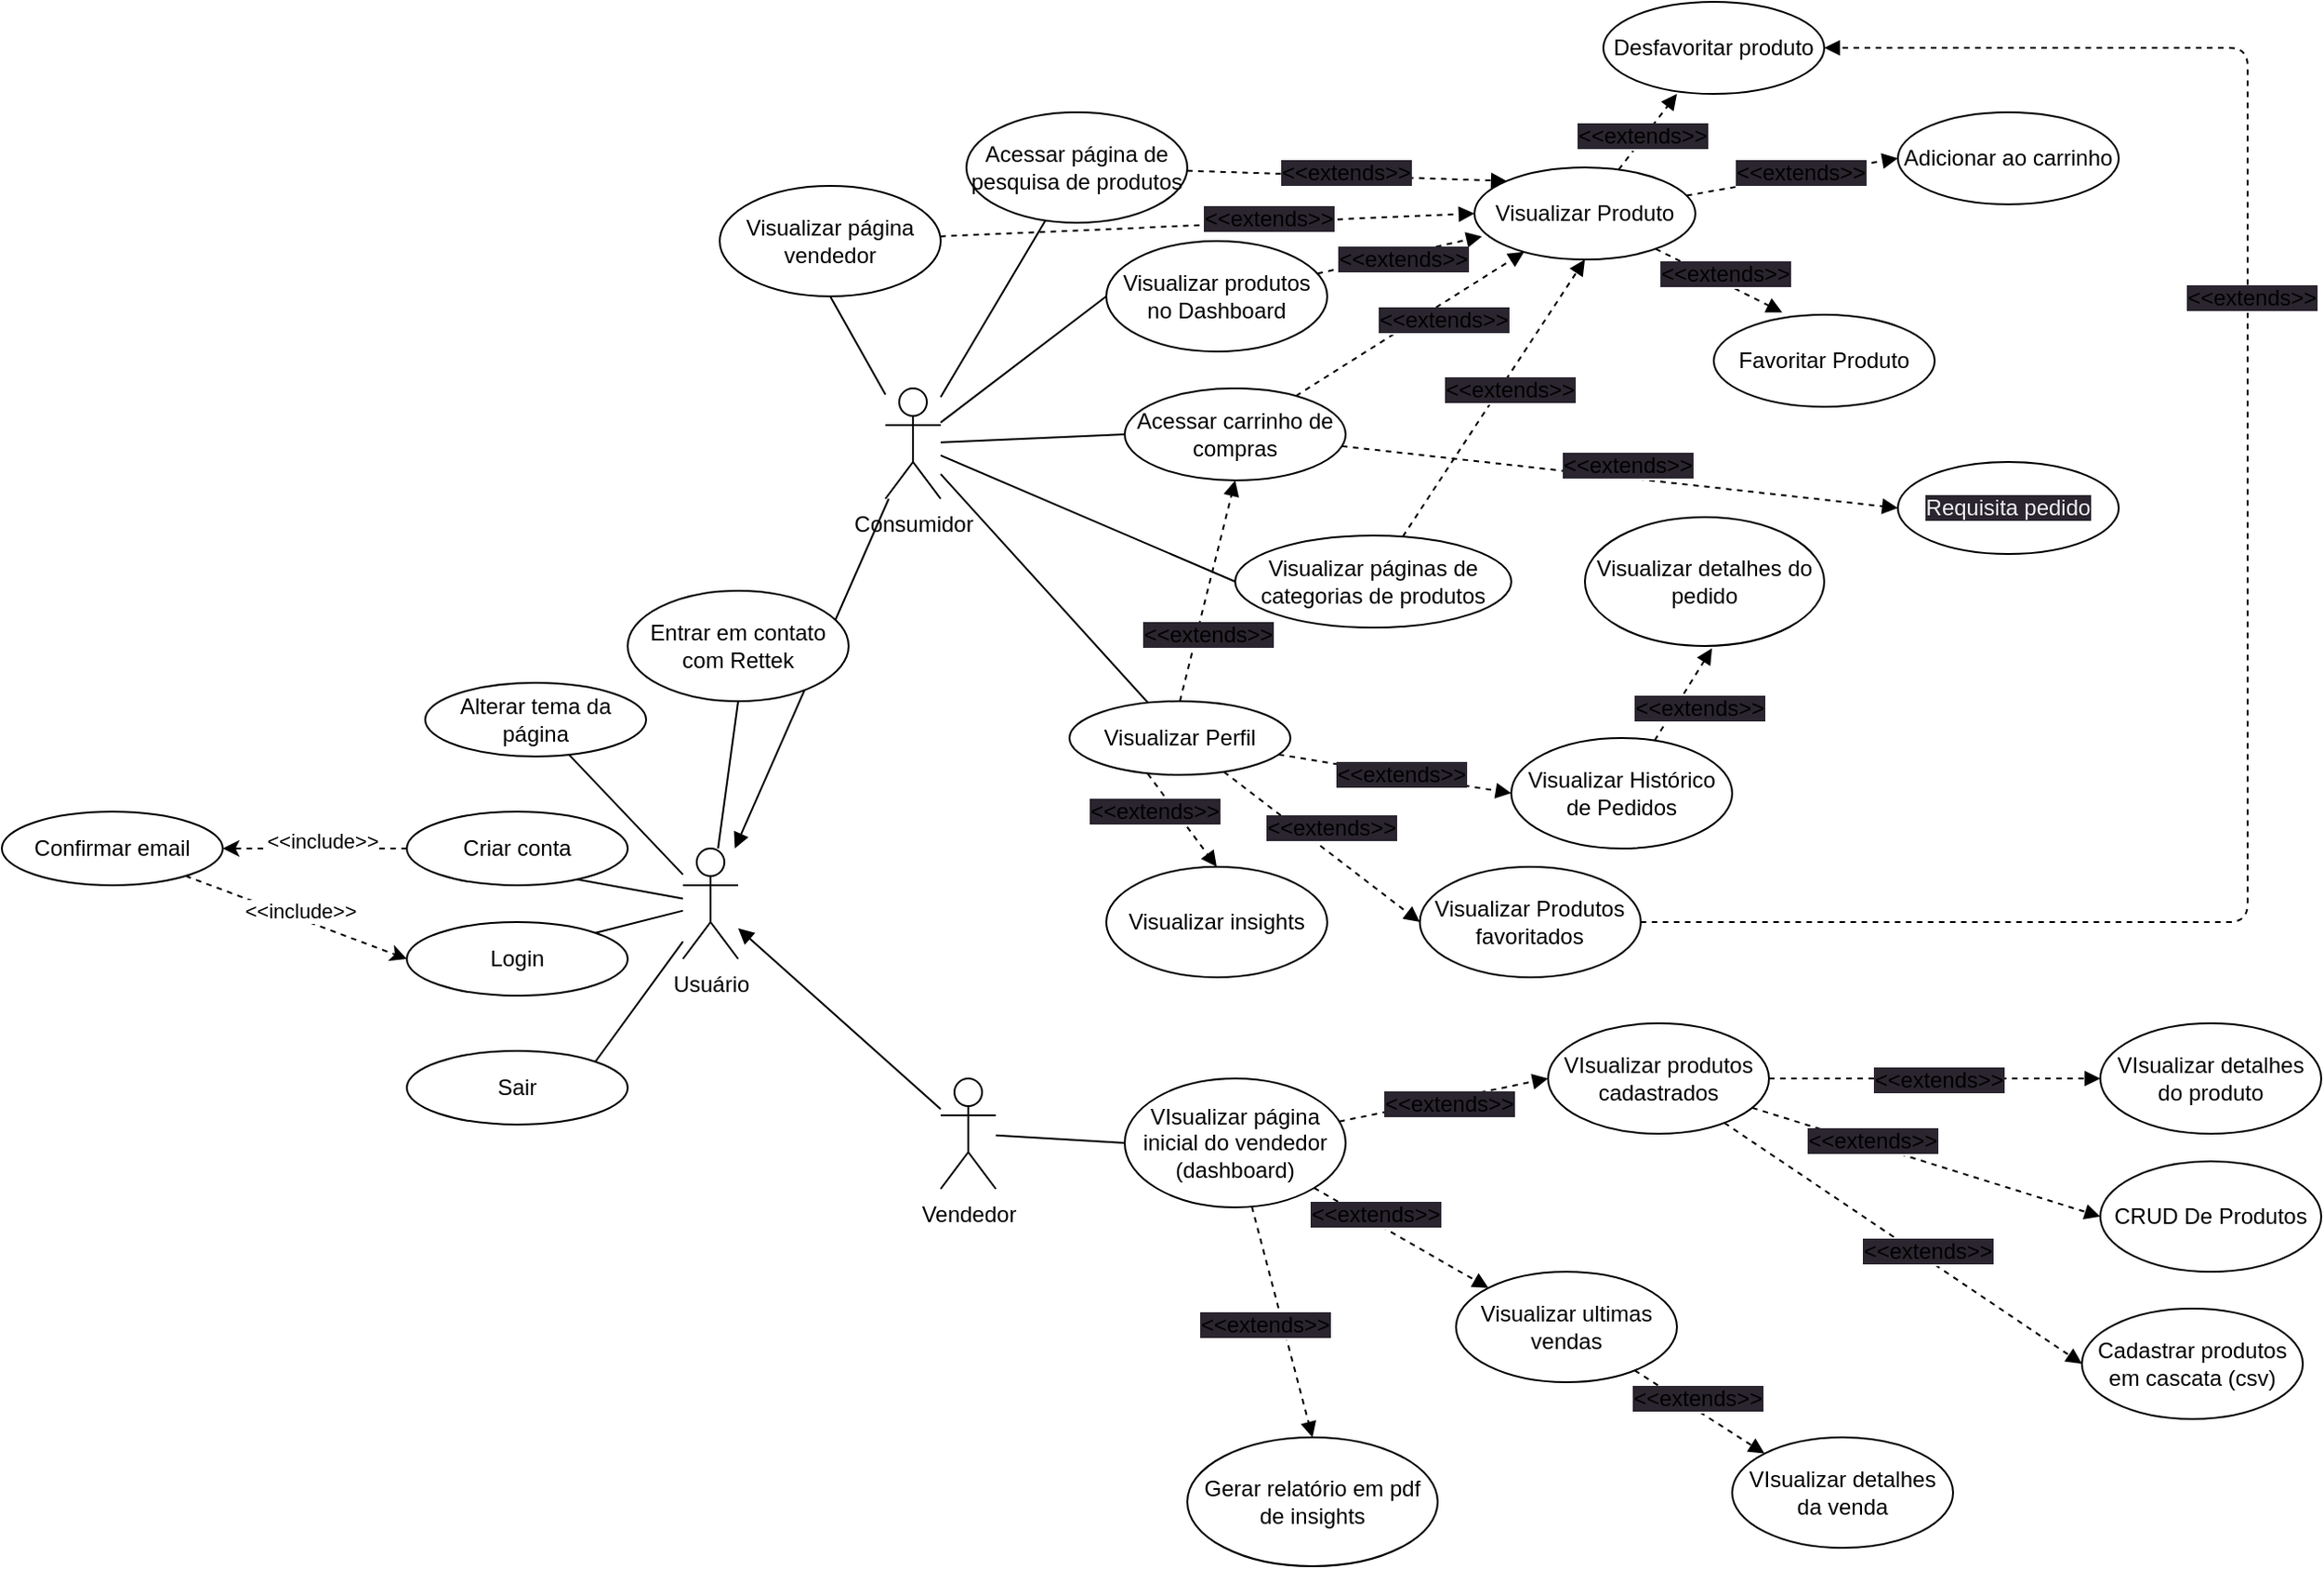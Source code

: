 <mxfile>
    <diagram id="SHxfflHuVev3UwMks305" name="Página-1">
        <mxGraphModel dx="1608" dy="1702" grid="1" gridSize="10" guides="1" tooltips="1" connect="1" arrows="1" fold="1" page="1" pageScale="1" pageWidth="827" pageHeight="1169" math="0" shadow="0">
            <root>
                <mxCell id="0"/>
                <mxCell id="1" parent="0"/>
                <mxCell id="12" style="edgeStyle=none;html=1;endArrow=block;endFill=1;" parent="1" source="2" target="5" edge="1">
                    <mxGeometry relative="1" as="geometry"/>
                </mxCell>
                <mxCell id="14" style="edgeStyle=none;html=1;endArrow=none;endFill=0;entryX=0;entryY=0.5;entryDx=0;entryDy=0;" parent="1" source="2" target="15" edge="1">
                    <mxGeometry relative="1" as="geometry">
                        <mxPoint x="470" y="140" as="targetPoint"/>
                    </mxGeometry>
                </mxCell>
                <mxCell id="18" style="edgeStyle=none;html=1;endArrow=none;endFill=0;entryX=0;entryY=0.5;entryDx=0;entryDy=0;" parent="1" source="2" target="19" edge="1">
                    <mxGeometry relative="1" as="geometry">
                        <mxPoint x="480" y="260" as="targetPoint"/>
                    </mxGeometry>
                </mxCell>
                <mxCell id="20" style="edgeStyle=none;html=1;endArrow=none;endFill=0;entryX=0;entryY=0.5;entryDx=0;entryDy=0;" parent="1" source="2" target="21" edge="1">
                    <mxGeometry relative="1" as="geometry">
                        <mxPoint x="430" y="250" as="targetPoint"/>
                    </mxGeometry>
                </mxCell>
                <mxCell id="22" style="edgeStyle=none;html=1;endArrow=none;endFill=0;" parent="1" source="2" target="23" edge="1">
                    <mxGeometry relative="1" as="geometry">
                        <mxPoint x="380" y="70" as="targetPoint"/>
                    </mxGeometry>
                </mxCell>
                <mxCell id="47" style="edgeStyle=none;html=1;endArrow=none;endFill=0;" parent="1" source="2" target="36" edge="1">
                    <mxGeometry relative="1" as="geometry"/>
                </mxCell>
                <mxCell id="64" style="edgeStyle=none;html=1;endArrow=none;endFill=0;entryX=0.5;entryY=1;entryDx=0;entryDy=0;" parent="1" source="2" target="65" edge="1">
                    <mxGeometry relative="1" as="geometry">
                        <mxPoint x="290" y="110" as="targetPoint"/>
                    </mxGeometry>
                </mxCell>
                <mxCell id="2" value="Consumidor" style="shape=umlActor;verticalLabelPosition=bottom;verticalAlign=top;html=1;outlineConnect=0;" parent="1" vertex="1">
                    <mxGeometry x="310" y="150" width="30" height="60" as="geometry"/>
                </mxCell>
                <mxCell id="13" style="edgeStyle=none;html=1;endArrow=block;endFill=1;" parent="1" source="3" target="5" edge="1">
                    <mxGeometry relative="1" as="geometry"/>
                </mxCell>
                <mxCell id="91" style="edgeStyle=none;html=1;endArrow=none;endFill=0;entryX=0;entryY=0.5;entryDx=0;entryDy=0;" parent="1" source="3" target="92" edge="1">
                    <mxGeometry relative="1" as="geometry">
                        <mxPoint x="430" y="560" as="targetPoint"/>
                    </mxGeometry>
                </mxCell>
                <mxCell id="3" value="Vendedor" style="shape=umlActor;verticalLabelPosition=bottom;verticalAlign=top;html=1;outlineConnect=0;" parent="1" vertex="1">
                    <mxGeometry x="340" y="525" width="30" height="60" as="geometry"/>
                </mxCell>
                <mxCell id="6" style="edgeStyle=none;html=1;endArrow=none;endFill=0;entryX=1;entryY=0;entryDx=0;entryDy=0;" parent="1" source="5" target="7" edge="1">
                    <mxGeometry relative="1" as="geometry">
                        <mxPoint x="550" y="420" as="targetPoint"/>
                    </mxGeometry>
                </mxCell>
                <mxCell id="31" style="edgeStyle=none;html=1;endArrow=none;endFill=0;entryX=1;entryY=0;entryDx=0;entryDy=0;" parent="1" source="5" target="32" edge="1">
                    <mxGeometry relative="1" as="geometry">
                        <mxPoint x="140" y="520" as="targetPoint"/>
                    </mxGeometry>
                </mxCell>
                <mxCell id="33" style="edgeStyle=none;html=1;endArrow=none;endFill=0;" parent="1" source="5" target="34" edge="1">
                    <mxGeometry relative="1" as="geometry">
                        <mxPoint x="170" y="350" as="targetPoint"/>
                    </mxGeometry>
                </mxCell>
                <mxCell id="37" style="edgeStyle=none;html=1;endArrow=none;endFill=0;entryX=0.5;entryY=1;entryDx=0;entryDy=0;" parent="1" source="5" target="29" edge="1">
                    <mxGeometry relative="1" as="geometry">
                        <mxPoint x="175" y="200" as="targetPoint"/>
                    </mxGeometry>
                </mxCell>
                <mxCell id="5" value="Usuário" style="shape=umlActor;verticalLabelPosition=bottom;verticalAlign=top;html=1;outlineConnect=0;" parent="1" vertex="1">
                    <mxGeometry x="200" y="400" width="30" height="60" as="geometry"/>
                </mxCell>
                <mxCell id="7" value="Login" style="ellipse;whiteSpace=wrap;html=1;" parent="1" vertex="1">
                    <mxGeometry x="50" y="440" width="120" height="40" as="geometry"/>
                </mxCell>
                <mxCell id="8" style="edgeStyle=none;html=1;endArrow=none;endFill=0;entryX=0;entryY=0.5;entryDx=0;entryDy=0;" parent="1" source="5" target="9" edge="1">
                    <mxGeometry relative="1" as="geometry">
                        <mxPoint x="570" y="310" as="targetPoint"/>
                        <mxPoint x="220" y="320" as="sourcePoint"/>
                    </mxGeometry>
                </mxCell>
                <mxCell id="85" style="edgeStyle=none;html=1;dashed=1;entryX=1;entryY=0.5;entryDx=0;entryDy=0;" parent="1" source="9" target="86" edge="1">
                    <mxGeometry relative="1" as="geometry">
                        <mxPoint y="390" as="targetPoint"/>
                    </mxGeometry>
                </mxCell>
                <mxCell id="87" value="&amp;lt;&amp;lt;include&amp;gt;&amp;gt;" style="edgeLabel;html=1;align=center;verticalAlign=middle;resizable=0;points=[];" parent="85" vertex="1" connectable="0">
                    <mxGeometry x="-0.419" relative="1" as="geometry">
                        <mxPoint x="-17" y="-4" as="offset"/>
                    </mxGeometry>
                </mxCell>
                <mxCell id="9" value="Criar conta" style="ellipse;whiteSpace=wrap;html=1;" parent="1" vertex="1">
                    <mxGeometry x="50" y="380" width="120" height="40" as="geometry"/>
                </mxCell>
                <mxCell id="39" style="edgeStyle=none;html=1;entryX=0.034;entryY=0.749;entryDx=0;entryDy=0;entryPerimeter=0;endArrow=block;endFill=1;dashed=1;" parent="1" source="15" target="25" edge="1">
                    <mxGeometry relative="1" as="geometry"/>
                </mxCell>
                <mxCell id="45" value="&lt;span style=&quot;font-size: 12px; background-color: rgb(42, 37, 47);&quot;&gt;&amp;lt;&amp;lt;extends&amp;gt;&amp;gt;&lt;/span&gt;" style="edgeLabel;html=1;align=center;verticalAlign=middle;resizable=0;points=[];" parent="39" vertex="1" connectable="0">
                    <mxGeometry x="0.248" relative="1" as="geometry">
                        <mxPoint x="-10" y="5" as="offset"/>
                    </mxGeometry>
                </mxCell>
                <mxCell id="15" value="Visualizar produtos no Dashboard" style="ellipse;whiteSpace=wrap;html=1;" parent="1" vertex="1">
                    <mxGeometry x="430" y="70" width="120" height="60" as="geometry"/>
                </mxCell>
                <mxCell id="40" style="edgeStyle=none;html=1;endArrow=block;endFill=1;dashed=1;" parent="1" source="19" target="25" edge="1">
                    <mxGeometry relative="1" as="geometry"/>
                </mxCell>
                <mxCell id="44" value="&lt;span style=&quot;font-size: 12px; background-color: rgb(42, 37, 47);&quot;&gt;&amp;lt;&amp;lt;extends&amp;gt;&amp;gt;&lt;/span&gt;" style="edgeLabel;html=1;align=center;verticalAlign=middle;resizable=0;points=[];" parent="40" vertex="1" connectable="0">
                    <mxGeometry x="0.297" y="3" relative="1" as="geometry">
                        <mxPoint x="1" y="12" as="offset"/>
                    </mxGeometry>
                </mxCell>
                <mxCell id="77" style="edgeStyle=none;html=1;dashed=1;endArrow=block;endFill=1;entryX=0;entryY=0.5;entryDx=0;entryDy=0;" parent="1" source="19" target="79" edge="1">
                    <mxGeometry relative="1" as="geometry">
                        <mxPoint x="920" y="210" as="targetPoint"/>
                    </mxGeometry>
                </mxCell>
                <mxCell id="19" value="Acessar carrinho de compras" style="ellipse;whiteSpace=wrap;html=1;" parent="1" vertex="1">
                    <mxGeometry x="440" y="150" width="120" height="50" as="geometry"/>
                </mxCell>
                <mxCell id="41" style="edgeStyle=none;html=1;entryX=0.5;entryY=1;entryDx=0;entryDy=0;endArrow=block;endFill=1;dashed=1;" parent="1" source="21" target="25" edge="1">
                    <mxGeometry relative="1" as="geometry"/>
                </mxCell>
                <mxCell id="43" value="&lt;span style=&quot;font-size: 12px; background-color: rgb(42, 37, 47);&quot;&gt;&amp;lt;&amp;lt;extends&amp;gt;&amp;gt;&lt;/span&gt;" style="edgeLabel;html=1;align=center;verticalAlign=middle;resizable=0;points=[];" parent="41" vertex="1" connectable="0">
                    <mxGeometry x="-0.251" y="-4" relative="1" as="geometry">
                        <mxPoint x="17" y="-26" as="offset"/>
                    </mxGeometry>
                </mxCell>
                <mxCell id="21" value="Visualizar páginas de categorias de produtos" style="ellipse;whiteSpace=wrap;html=1;" parent="1" vertex="1">
                    <mxGeometry x="500" y="230" width="150" height="50" as="geometry"/>
                </mxCell>
                <mxCell id="38" style="edgeStyle=none;html=1;entryX=0;entryY=0;entryDx=0;entryDy=0;endArrow=block;endFill=1;dashed=1;" parent="1" source="23" target="25" edge="1">
                    <mxGeometry relative="1" as="geometry"/>
                </mxCell>
                <mxCell id="46" value="&lt;span style=&quot;font-size: 12px; background-color: rgb(42, 37, 47);&quot;&gt;&amp;lt;&amp;lt;extends&amp;gt;&amp;gt;&lt;/span&gt;" style="edgeLabel;html=1;align=center;verticalAlign=middle;resizable=0;points=[];" parent="38" vertex="1" connectable="0">
                    <mxGeometry x="0.32" y="3" relative="1" as="geometry">
                        <mxPoint x="-29" as="offset"/>
                    </mxGeometry>
                </mxCell>
                <mxCell id="23" value="Acessar página de pesquisa de produtos" style="ellipse;whiteSpace=wrap;html=1;" parent="1" vertex="1">
                    <mxGeometry x="354" width="120" height="60" as="geometry"/>
                </mxCell>
                <mxCell id="68" style="edgeStyle=none;html=1;dashed=1;endArrow=block;endFill=1;entryX=0.31;entryY=-0.026;entryDx=0;entryDy=0;entryPerimeter=0;" parent="1" source="25" target="69" edge="1">
                    <mxGeometry relative="1" as="geometry">
                        <mxPoint x="800" y="110" as="targetPoint"/>
                    </mxGeometry>
                </mxCell>
                <mxCell id="70" style="edgeStyle=none;html=1;dashed=1;endArrow=block;endFill=1;entryX=0;entryY=0.5;entryDx=0;entryDy=0;" parent="1" source="25" target="71" edge="1">
                    <mxGeometry relative="1" as="geometry">
                        <mxPoint x="810" y="40" as="targetPoint"/>
                    </mxGeometry>
                </mxCell>
                <mxCell id="72" style="edgeStyle=none;html=1;dashed=1;endArrow=block;endFill=1;" parent="1" source="25" edge="1">
                    <mxGeometry relative="1" as="geometry">
                        <mxPoint x="740" y="-10" as="targetPoint"/>
                    </mxGeometry>
                </mxCell>
                <mxCell id="25" value="Visualizar Produto" style="ellipse;whiteSpace=wrap;html=1;" parent="1" vertex="1">
                    <mxGeometry x="630" y="30" width="120" height="50" as="geometry"/>
                </mxCell>
                <mxCell id="29" value="Entrar em contato com Rettek" style="ellipse;whiteSpace=wrap;html=1;" parent="1" vertex="1">
                    <mxGeometry x="170" y="260" width="120" height="60" as="geometry"/>
                </mxCell>
                <mxCell id="32" value="Sair" style="ellipse;whiteSpace=wrap;html=1;" parent="1" vertex="1">
                    <mxGeometry x="50" y="510" width="120" height="40" as="geometry"/>
                </mxCell>
                <mxCell id="34" value="Alterar tema da página" style="ellipse;whiteSpace=wrap;html=1;" parent="1" vertex="1">
                    <mxGeometry x="60" y="310" width="120" height="40" as="geometry"/>
                </mxCell>
                <mxCell id="48" style="edgeStyle=none;html=1;endArrow=block;endFill=1;dashed=1;entryX=0;entryY=0.5;entryDx=0;entryDy=0;" parent="1" source="36" target="50" edge="1">
                    <mxGeometry relative="1" as="geometry">
                        <mxPoint x="660" y="370" as="targetPoint"/>
                    </mxGeometry>
                </mxCell>
                <mxCell id="49" value="&lt;span style=&quot;font-size: 12px; background-color: rgb(42, 37, 47);&quot;&gt;&amp;lt;&amp;lt;extends&amp;gt;&amp;gt;&lt;/span&gt;" style="edgeLabel;html=1;align=center;verticalAlign=middle;resizable=0;points=[];" parent="48" vertex="1" connectable="0">
                    <mxGeometry x="-0.34" y="-2" relative="1" as="geometry">
                        <mxPoint x="24" y="2" as="offset"/>
                    </mxGeometry>
                </mxCell>
                <mxCell id="36" value="Visualizar Perfil" style="ellipse;whiteSpace=wrap;html=1;" parent="1" vertex="1">
                    <mxGeometry x="410" y="320" width="120" height="40" as="geometry"/>
                </mxCell>
                <mxCell id="57" style="edgeStyle=none;html=1;dashed=1;endArrow=block;endFill=1;entryX=0.531;entryY=1.018;entryDx=0;entryDy=0;entryPerimeter=0;" parent="1" source="50" target="60" edge="1">
                    <mxGeometry relative="1" as="geometry">
                        <mxPoint x="880" y="390" as="targetPoint"/>
                    </mxGeometry>
                </mxCell>
                <mxCell id="59" value="&lt;span style=&quot;font-size: 12px; background-color: rgb(42, 37, 47);&quot;&gt;&amp;lt;&amp;lt;extends&amp;gt;&amp;gt;&lt;/span&gt;" style="edgeLabel;html=1;align=center;verticalAlign=middle;resizable=0;points=[];" parent="57" vertex="1" connectable="0">
                    <mxGeometry x="-0.37" y="-2" relative="1" as="geometry">
                        <mxPoint x="12" y="-3" as="offset"/>
                    </mxGeometry>
                </mxCell>
                <mxCell id="50" value="Visualizar Histórico de Pedidos" style="ellipse;whiteSpace=wrap;html=1;" parent="1" vertex="1">
                    <mxGeometry x="650" y="340" width="120" height="60" as="geometry"/>
                </mxCell>
                <mxCell id="51" style="edgeStyle=none;html=1;endArrow=block;endFill=1;dashed=1;entryX=0;entryY=0.5;entryDx=0;entryDy=0;" parent="1" source="36" target="53" edge="1">
                    <mxGeometry relative="1" as="geometry">
                        <mxPoint x="610.33" y="440" as="targetPoint"/>
                        <mxPoint x="473.996" y="418.944" as="sourcePoint"/>
                    </mxGeometry>
                </mxCell>
                <mxCell id="52" value="&lt;span style=&quot;font-size: 12px; background-color: rgb(42, 37, 47);&quot;&gt;&amp;lt;&amp;lt;extends&amp;gt;&amp;gt;&lt;/span&gt;" style="edgeLabel;html=1;align=center;verticalAlign=middle;resizable=0;points=[];" parent="51" vertex="1" connectable="0">
                    <mxGeometry x="-0.34" y="-2" relative="1" as="geometry">
                        <mxPoint x="24" y="2" as="offset"/>
                    </mxGeometry>
                </mxCell>
                <mxCell id="83" style="edgeStyle=none;html=1;dashed=1;endArrow=block;endFill=1;entryX=1;entryY=0.5;entryDx=0;entryDy=0;" parent="1" source="53" target="73" edge="1">
                    <mxGeometry relative="1" as="geometry">
                        <mxPoint x="931.026" y="-100" as="targetPoint"/>
                        <Array as="points">
                            <mxPoint x="1050" y="440"/>
                            <mxPoint x="1050" y="-35"/>
                        </Array>
                    </mxGeometry>
                </mxCell>
                <mxCell id="84" value="&lt;span style=&quot;font-size: 12px; background-color: rgb(42, 37, 47);&quot;&gt;&amp;lt;&amp;lt;extends&amp;gt;&amp;gt;&lt;/span&gt;" style="edgeLabel;html=1;align=center;verticalAlign=middle;resizable=0;points=[];" parent="83" vertex="1" connectable="0">
                    <mxGeometry x="0.292" y="-2" relative="1" as="geometry">
                        <mxPoint as="offset"/>
                    </mxGeometry>
                </mxCell>
                <mxCell id="53" value="Visualizar Produtos favoritados" style="ellipse;whiteSpace=wrap;html=1;" parent="1" vertex="1">
                    <mxGeometry x="600.33" y="410" width="120" height="60" as="geometry"/>
                </mxCell>
                <mxCell id="54" style="edgeStyle=none;html=1;endArrow=block;endFill=1;dashed=1;entryX=0.5;entryY=1;entryDx=0;entryDy=0;" parent="1" target="19" edge="1">
                    <mxGeometry relative="1" as="geometry">
                        <mxPoint x="478.165" y="410" as="targetPoint"/>
                        <mxPoint x="470" y="320" as="sourcePoint"/>
                    </mxGeometry>
                </mxCell>
                <mxCell id="55" value="&lt;span style=&quot;font-size: 12px; background-color: rgb(42, 37, 47);&quot;&gt;&amp;lt;&amp;lt;extends&amp;gt;&amp;gt;&lt;/span&gt;" style="edgeLabel;html=1;align=center;verticalAlign=middle;resizable=0;points=[];" parent="54" vertex="1" connectable="0">
                    <mxGeometry x="-0.34" y="-2" relative="1" as="geometry">
                        <mxPoint x="3" y="3" as="offset"/>
                    </mxGeometry>
                </mxCell>
                <mxCell id="60" value="Visualizar detalhes do pedido" style="ellipse;whiteSpace=wrap;html=1;" parent="1" vertex="1">
                    <mxGeometry x="690" y="220" width="130" height="70" as="geometry"/>
                </mxCell>
                <mxCell id="61" style="edgeStyle=none;html=1;endArrow=block;endFill=1;dashed=1;entryX=0.5;entryY=0;entryDx=0;entryDy=0;exitX=0.354;exitY=0.984;exitDx=0;exitDy=0;exitPerimeter=0;" parent="1" source="36" target="63" edge="1">
                    <mxGeometry relative="1" as="geometry">
                        <mxPoint x="506.47" y="480" as="targetPoint"/>
                        <mxPoint x="389.996" y="398.351" as="sourcePoint"/>
                    </mxGeometry>
                </mxCell>
                <mxCell id="62" value="&lt;span style=&quot;font-size: 12px; background-color: rgb(42, 37, 47);&quot;&gt;&amp;lt;&amp;lt;extends&amp;gt;&amp;gt;&lt;/span&gt;" style="edgeLabel;html=1;align=center;verticalAlign=middle;resizable=0;points=[];" parent="61" vertex="1" connectable="0">
                    <mxGeometry x="-0.34" y="-2" relative="1" as="geometry">
                        <mxPoint x="-8" y="2" as="offset"/>
                    </mxGeometry>
                </mxCell>
                <mxCell id="63" value="Visualizar insights" style="ellipse;whiteSpace=wrap;html=1;" parent="1" vertex="1">
                    <mxGeometry x="430" y="410" width="120" height="60" as="geometry"/>
                </mxCell>
                <mxCell id="66" style="edgeStyle=none;html=1;entryX=0;entryY=0.5;entryDx=0;entryDy=0;endArrow=block;endFill=1;dashed=1;" parent="1" source="65" target="25" edge="1">
                    <mxGeometry relative="1" as="geometry"/>
                </mxCell>
                <mxCell id="67" value="&lt;span style=&quot;font-size: 12px; background-color: rgb(42, 37, 47);&quot;&gt;&amp;lt;&amp;lt;extends&amp;gt;&amp;gt;&lt;/span&gt;" style="edgeLabel;html=1;align=center;verticalAlign=middle;resizable=0;points=[];" parent="66" vertex="1" connectable="0">
                    <mxGeometry x="0.23" y="2" relative="1" as="geometry">
                        <mxPoint as="offset"/>
                    </mxGeometry>
                </mxCell>
                <mxCell id="65" value="Visualizar página vendedor" style="ellipse;whiteSpace=wrap;html=1;" parent="1" vertex="1">
                    <mxGeometry x="220" y="40" width="120" height="60" as="geometry"/>
                </mxCell>
                <mxCell id="69" value="Favoritar Produto" style="ellipse;whiteSpace=wrap;html=1;" parent="1" vertex="1">
                    <mxGeometry x="760" y="110" width="120" height="50" as="geometry"/>
                </mxCell>
                <mxCell id="71" value="Adicionar ao carrinho" style="ellipse;whiteSpace=wrap;html=1;" parent="1" vertex="1">
                    <mxGeometry x="860" width="120" height="50" as="geometry"/>
                </mxCell>
                <mxCell id="73" value="Desfavoritar produto" style="ellipse;whiteSpace=wrap;html=1;" parent="1" vertex="1">
                    <mxGeometry x="700" y="-60" width="120" height="50" as="geometry"/>
                </mxCell>
                <mxCell id="74" value="&lt;span style=&quot;font-size: 12px; background-color: rgb(42, 37, 47);&quot;&gt;&amp;lt;&amp;lt;extends&amp;gt;&amp;gt;&lt;/span&gt;" style="edgeLabel;html=1;align=center;verticalAlign=middle;resizable=0;points=[];" parent="1" vertex="1" connectable="0">
                    <mxGeometry x="574.995" y="34.997" as="geometry">
                        <mxPoint x="146" y="-22" as="offset"/>
                    </mxGeometry>
                </mxCell>
                <mxCell id="75" value="&lt;span style=&quot;font-size: 12px; background-color: rgb(42, 37, 47);&quot;&gt;&amp;lt;&amp;lt;extends&amp;gt;&amp;gt;&lt;/span&gt;" style="edgeLabel;html=1;align=center;verticalAlign=middle;resizable=0;points=[];" parent="1" vertex="1" connectable="0">
                    <mxGeometry x="660.325" y="54.997" as="geometry">
                        <mxPoint x="146" y="-22" as="offset"/>
                    </mxGeometry>
                </mxCell>
                <mxCell id="76" value="&lt;span style=&quot;font-size: 12px; background-color: rgb(42, 37, 47);&quot;&gt;&amp;lt;&amp;lt;extends&amp;gt;&amp;gt;&lt;/span&gt;" style="edgeLabel;html=1;align=center;verticalAlign=middle;resizable=0;points=[];" parent="1" vertex="1" connectable="0">
                    <mxGeometry x="619.995" y="109.997" as="geometry">
                        <mxPoint x="146" y="-22" as="offset"/>
                    </mxGeometry>
                </mxCell>
                <mxCell id="78" value="&lt;span style=&quot;font-size: 12px; background-color: rgb(42, 37, 47);&quot;&gt;&amp;lt;&amp;lt;extends&amp;gt;&amp;gt;&lt;/span&gt;" style="edgeLabel;html=1;align=center;verticalAlign=middle;resizable=0;points=[];" parent="1" vertex="1" connectable="0">
                    <mxGeometry x="709.998" y="189.999" as="geometry">
                        <mxPoint x="3" y="2" as="offset"/>
                    </mxGeometry>
                </mxCell>
                <mxCell id="79" value="&lt;span style=&quot;color: rgb(240, 240, 240); font-family: Helvetica; font-size: 12px; font-style: normal; font-variant-ligatures: normal; font-variant-caps: normal; font-weight: 400; letter-spacing: normal; orphans: 2; text-align: center; text-indent: 0px; text-transform: none; widows: 2; word-spacing: 0px; -webkit-text-stroke-width: 0px; background-color: rgb(42, 37, 47); text-decoration-thickness: initial; text-decoration-style: initial; text-decoration-color: initial; float: none; display: inline !important;&quot;&gt;Requisita pedido&lt;/span&gt;" style="ellipse;whiteSpace=wrap;html=1;" parent="1" vertex="1">
                    <mxGeometry x="860" y="190" width="120" height="50" as="geometry"/>
                </mxCell>
                <mxCell id="89" style="edgeStyle=none;html=1;entryX=0;entryY=0.5;entryDx=0;entryDy=0;dashed=1;" parent="1" source="86" target="7" edge="1">
                    <mxGeometry relative="1" as="geometry"/>
                </mxCell>
                <mxCell id="86" value="Confirmar email" style="ellipse;whiteSpace=wrap;html=1;" parent="1" vertex="1">
                    <mxGeometry x="-170" y="380" width="120" height="40" as="geometry"/>
                </mxCell>
                <mxCell id="90" value="&amp;lt;&amp;lt;include&amp;gt;&amp;gt;" style="edgeLabel;html=1;align=center;verticalAlign=middle;resizable=0;points=[];" parent="1" vertex="1" connectable="0">
                    <mxGeometry x="10" y="410" as="geometry">
                        <mxPoint x="-18" y="24" as="offset"/>
                    </mxGeometry>
                </mxCell>
                <mxCell id="93" style="edgeStyle=none;html=1;endArrow=block;endFill=1;dashed=1;entryX=0;entryY=0.5;entryDx=0;entryDy=0;" parent="1" source="92" target="94" edge="1">
                    <mxGeometry relative="1" as="geometry">
                        <mxPoint x="640" y="530" as="targetPoint"/>
                    </mxGeometry>
                </mxCell>
                <mxCell id="95" style="edgeStyle=none;html=1;dashed=1;endArrow=block;endFill=1;entryX=0;entryY=0;entryDx=0;entryDy=0;" parent="1" source="92" target="96" edge="1">
                    <mxGeometry relative="1" as="geometry">
                        <mxPoint x="670" y="620" as="targetPoint"/>
                    </mxGeometry>
                </mxCell>
                <mxCell id="108" style="edgeStyle=none;html=1;dashed=1;endArrow=block;endFill=1;entryX=0.5;entryY=0;entryDx=0;entryDy=0;" parent="1" source="92" target="109" edge="1">
                    <mxGeometry relative="1" as="geometry">
                        <mxPoint x="520" y="710" as="targetPoint"/>
                    </mxGeometry>
                </mxCell>
                <mxCell id="92" value="VIsualizar página inicial do vendedor (dashboard)" style="ellipse;whiteSpace=wrap;html=1;" parent="1" vertex="1">
                    <mxGeometry x="440" y="525" width="120" height="70" as="geometry"/>
                </mxCell>
                <mxCell id="99" style="edgeStyle=none;html=1;dashed=1;endArrow=block;endFill=1;entryX=0;entryY=0.5;entryDx=0;entryDy=0;" parent="1" source="94" target="100" edge="1">
                    <mxGeometry relative="1" as="geometry">
                        <mxPoint x="880" y="530" as="targetPoint"/>
                    </mxGeometry>
                </mxCell>
                <mxCell id="101" style="edgeStyle=none;html=1;dashed=1;endArrow=block;endFill=1;entryX=0;entryY=0.5;entryDx=0;entryDy=0;" parent="1" source="94" target="102" edge="1">
                    <mxGeometry relative="1" as="geometry">
                        <mxPoint x="900" y="600" as="targetPoint"/>
                    </mxGeometry>
                </mxCell>
                <mxCell id="103" style="edgeStyle=none;html=1;dashed=1;endArrow=block;endFill=1;" parent="1" source="94" edge="1">
                    <mxGeometry relative="1" as="geometry">
                        <mxPoint x="960" y="680" as="targetPoint"/>
                    </mxGeometry>
                </mxCell>
                <mxCell id="94" value="VIsualizar produtos cadastrados" style="ellipse;whiteSpace=wrap;html=1;" parent="1" vertex="1">
                    <mxGeometry x="670" y="495" width="120" height="60" as="geometry"/>
                </mxCell>
                <mxCell id="106" style="edgeStyle=none;html=1;dashed=1;endArrow=block;endFill=1;entryX=0;entryY=0;entryDx=0;entryDy=0;" parent="1" source="96" target="107" edge="1">
                    <mxGeometry relative="1" as="geometry">
                        <mxPoint x="840" y="690" as="targetPoint"/>
                    </mxGeometry>
                </mxCell>
                <mxCell id="96" value="Visualizar ultimas vendas" style="ellipse;whiteSpace=wrap;html=1;" parent="1" vertex="1">
                    <mxGeometry x="620" y="630" width="120" height="60" as="geometry"/>
                </mxCell>
                <mxCell id="100" value="VIsualizar detalhes do produto" style="ellipse;whiteSpace=wrap;html=1;" parent="1" vertex="1">
                    <mxGeometry x="970" y="495" width="120" height="60" as="geometry"/>
                </mxCell>
                <mxCell id="102" value="CRUD De Produtos" style="ellipse;whiteSpace=wrap;html=1;" parent="1" vertex="1">
                    <mxGeometry x="970" y="570" width="120" height="60" as="geometry"/>
                </mxCell>
                <mxCell id="105" value="Cadastrar produtos em cascata (csv)" style="ellipse;whiteSpace=wrap;html=1;" parent="1" vertex="1">
                    <mxGeometry x="960" y="650" width="120" height="60" as="geometry"/>
                </mxCell>
                <mxCell id="107" value="VIsualizar detalhes da venda" style="ellipse;whiteSpace=wrap;html=1;" parent="1" vertex="1">
                    <mxGeometry x="770" y="720" width="120" height="60" as="geometry"/>
                </mxCell>
                <mxCell id="109" value="Gerar relatório em pdf de insights" style="ellipse;whiteSpace=wrap;html=1;" parent="1" vertex="1">
                    <mxGeometry x="474" y="720" width="136" height="70" as="geometry"/>
                </mxCell>
                <mxCell id="110" value="&lt;span style=&quot;font-size: 12px; background-color: rgb(42, 37, 47);&quot;&gt;&amp;lt;&amp;lt;extends&amp;gt;&amp;gt;&lt;/span&gt;" style="edgeLabel;html=1;align=center;verticalAlign=middle;resizable=0;points=[];" parent="1" vertex="1" connectable="0">
                    <mxGeometry x="519.995" y="640.003" as="geometry">
                        <mxPoint x="-4" y="19" as="offset"/>
                    </mxGeometry>
                </mxCell>
                <mxCell id="111" value="&lt;span style=&quot;font-size: 12px; background-color: rgb(42, 37, 47);&quot;&gt;&amp;lt;&amp;lt;extends&amp;gt;&amp;gt;&lt;/span&gt;" style="edgeLabel;html=1;align=center;verticalAlign=middle;resizable=0;points=[];" parent="1" vertex="1" connectable="0">
                    <mxGeometry x="579.995" y="580.003" as="geometry">
                        <mxPoint x="-4" y="19" as="offset"/>
                    </mxGeometry>
                </mxCell>
                <mxCell id="112" value="&lt;span style=&quot;font-size: 12px; background-color: rgb(42, 37, 47);&quot;&gt;&amp;lt;&amp;lt;extends&amp;gt;&amp;gt;&lt;/span&gt;" style="edgeLabel;html=1;align=center;verticalAlign=middle;resizable=0;points=[];" parent="1" vertex="1" connectable="0">
                    <mxGeometry x="619.995" y="520.003" as="geometry">
                        <mxPoint x="-4" y="19" as="offset"/>
                    </mxGeometry>
                </mxCell>
                <mxCell id="113" value="&lt;span style=&quot;font-size: 12px; background-color: rgb(42, 37, 47);&quot;&gt;&amp;lt;&amp;lt;extends&amp;gt;&amp;gt;&lt;/span&gt;" style="edgeLabel;html=1;align=center;verticalAlign=middle;resizable=0;points=[];fontStyle=0" parent="1" vertex="1" connectable="0">
                    <mxGeometry x="754.995" y="680.003" as="geometry">
                        <mxPoint x="-4" y="19" as="offset"/>
                    </mxGeometry>
                </mxCell>
                <mxCell id="114" value="&lt;span style=&quot;font-size: 12px; background-color: rgb(42, 37, 47);&quot;&gt;&amp;lt;&amp;lt;extends&amp;gt;&amp;gt;&lt;/span&gt;" style="edgeLabel;html=1;align=center;verticalAlign=middle;resizable=0;points=[];" parent="1" vertex="1" connectable="0">
                    <mxGeometry x="879.995" y="600.003" as="geometry">
                        <mxPoint x="-4" y="19" as="offset"/>
                    </mxGeometry>
                </mxCell>
                <mxCell id="115" value="&lt;span style=&quot;font-size: 12px; background-color: rgb(42, 37, 47); font-weight: normal;&quot;&gt;&amp;lt;&amp;lt;extends&amp;gt;&amp;gt;&lt;/span&gt;" style="edgeLabel;html=1;align=center;verticalAlign=middle;resizable=0;points=[];fontStyle=1" parent="1" vertex="1" connectable="0">
                    <mxGeometry x="849.995" y="540.003" as="geometry">
                        <mxPoint x="-4" y="19" as="offset"/>
                    </mxGeometry>
                </mxCell>
                <mxCell id="116" value="&lt;span style=&quot;font-size: 12px; background-color: rgb(42, 37, 47); font-weight: normal;&quot;&gt;&amp;lt;&amp;lt;extends&amp;gt;&amp;gt;&lt;/span&gt;" style="edgeLabel;html=1;align=center;verticalAlign=middle;resizable=0;points=[];fontStyle=1" parent="1" vertex="1" connectable="0">
                    <mxGeometry x="885.995" y="507.003" as="geometry">
                        <mxPoint x="-4" y="19" as="offset"/>
                    </mxGeometry>
                </mxCell>
            </root>
        </mxGraphModel>
    </diagram>
</mxfile>